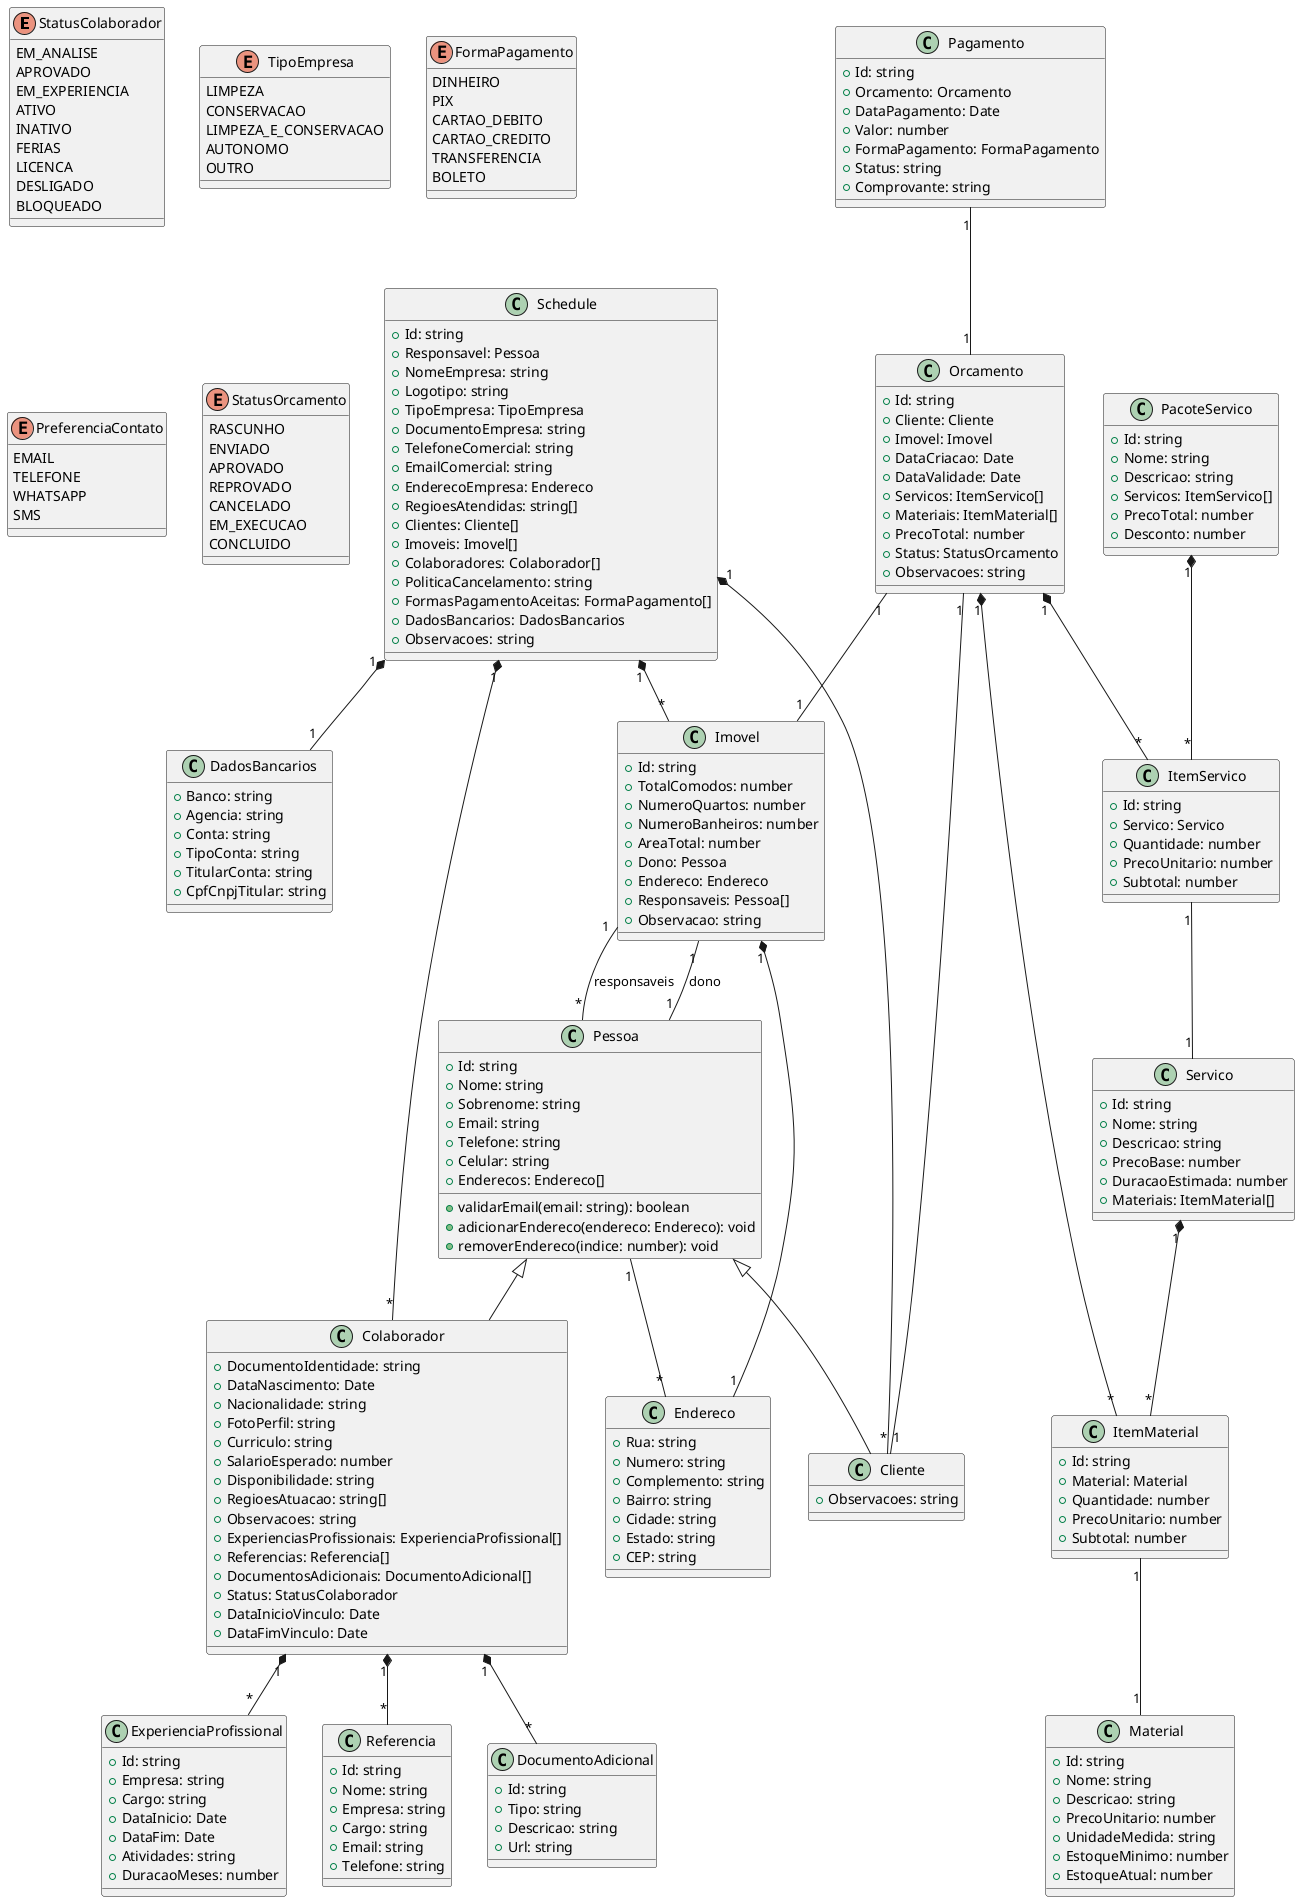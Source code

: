 @startuml

' Enums
enum StatusColaborador {
  EM_ANALISE
  APROVADO
  EM_EXPERIENCIA
  ATIVO
  INATIVO
  FERIAS
  LICENCA
  DESLIGADO
  BLOQUEADO
}

enum TipoEmpresa {
  LIMPEZA
  CONSERVACAO
  LIMPEZA_E_CONSERVACAO
  AUTONOMO
  OUTRO
}

enum FormaPagamento {
  DINHEIRO
  PIX
  CARTAO_DEBITO
  CARTAO_CREDITO
  TRANSFERENCIA
  BOLETO
}

enum PreferenciaContato {
  EMAIL
  TELEFONE
  WHATSAPP
  SMS
}

enum StatusOrcamento {
  RASCUNHO
  ENVIADO
  APROVADO
  REPROVADO
  CANCELADO
  EM_EXECUCAO
  CONCLUIDO
}

' Value Objects
class DadosBancarios {
  + Banco: string
  + Agencia: string
  + Conta: string
  + TipoConta: string
  + TitularConta: string
  + CpfCnpjTitular: string
}

class Endereco {
  + Rua: string
  + Numero: string
  + Complemento: string
  + Bairro: string
  + Cidade: string
  + Estado: string
  + CEP: string
}

' Entidades Base
class Pessoa {
  + Id: string
  + Nome: string
  + Sobrenome: string
  + Email: string
  + Telefone: string
  + Celular: string
  + Enderecos: Endereco[]
  + validarEmail(email: string): boolean
  + adicionarEndereco(endereco: Endereco): void
  + removerEndereco(indice: number): void
}

' Entidades de Negócio
class Cliente {
  + Observacoes: string
}

class Colaborador {
  + DocumentoIdentidade: string
  + DataNascimento: Date
  + Nacionalidade: string
  + FotoPerfil: string
  + Curriculo: string
  + SalarioEsperado: number
  + Disponibilidade: string
  + RegioesAtuacao: string[]
  + Observacoes: string
  + ExperienciasProfissionais: ExperienciaProfissional[]
  + Referencias: Referencia[]
  + DocumentosAdicionais: DocumentoAdicional[]
  + Status: StatusColaborador
  + DataInicioVinculo: Date
  + DataFimVinculo: Date
}

class Imovel {
  + Id: string
  + TotalComodos: number
  + NumeroQuartos: number
  + NumeroBanheiros: number
  + AreaTotal: number
  + Dono: Pessoa
  + Endereco: Endereco
  + Responsaveis: Pessoa[]
  + Observacao: string
}

class Material {
  + Id: string
  + Nome: string
  + Descricao: string
  + PrecoUnitario: number
  + UnidadeMedida: string
  + EstoqueMinimo: number
  + EstoqueAtual: number
}

class ItemMaterial {
  + Id: string
  + Material: Material
  + Quantidade: number
  + PrecoUnitario: number
  + Subtotal: number
}

class Servico {
  + Id: string
  + Nome: string
  + Descricao: string
  + PrecoBase: number
  + DuracaoEstimada: number
  + Materiais: ItemMaterial[]
}

class ItemServico {
  + Id: string
  + Servico: Servico
  + Quantidade: number
  + PrecoUnitario: number
  + Subtotal: number
}

class PacoteServico {
  + Id: string
  + Nome: string
  + Descricao: string
  + Servicos: ItemServico[]
  + PrecoTotal: number
  + Desconto: number
}

class Orcamento {
  + Id: string
  + Cliente: Cliente
  + Imovel: Imovel
  + DataCriacao: Date
  + DataValidade: Date
  + Servicos: ItemServico[]
  + Materiais: ItemMaterial[]
  + PrecoTotal: number
  + Status: StatusOrcamento
  + Observacoes: string
}

class Pagamento {
  + Id: string
  + Orcamento: Orcamento
  + DataPagamento: Date
  + Valor: number
  + FormaPagamento: FormaPagamento
  + Status: string
  + Comprovante: string
}

class Schedule {
  + Id: string
  + Responsavel: Pessoa
  + NomeEmpresa: string
  + Logotipo: string
  + TipoEmpresa: TipoEmpresa
  + DocumentoEmpresa: string
  + TelefoneComercial: string
  + EmailComercial: string
  + EnderecoEmpresa: Endereco
  + RegioesAtendidas: string[]
  + Clientes: Cliente[]
  + Imoveis: Imovel[]
  + Colaboradores: Colaborador[]
  + PoliticaCancelamento: string
  + FormasPagamentoAceitas: FormaPagamento[]
  + DadosBancarios: DadosBancarios
  + Observacoes: string
}

' Classes de Suporte para Colaborador
class ExperienciaProfissional {
  + Id: string
  + Empresa: string
  + Cargo: string
  + DataInicio: Date
  + DataFim: Date
  + Atividades: string
  + DuracaoMeses: number
}

class Referencia {
  + Id: string
  + Nome: string
  + Empresa: string
  + Cargo: string
  + Email: string
  + Telefone: string
}

class DocumentoAdicional {
  + Id: string
  + Tipo: string
  + Descricao: string
  + Url: string
}

' Relacionamentos
Pessoa <|-- Cliente
Pessoa <|-- Colaborador
Schedule "1" *-- "*" Cliente
Schedule "1" *-- "*" Imovel
Schedule "1" *-- "*" Colaborador
Schedule "1" *-- "1" DadosBancarios
Colaborador "1" *-- "*" ExperienciaProfissional
Colaborador "1" *-- "*" Referencia
Colaborador "1" *-- "*" DocumentoAdicional
Imovel "1" *-- "1" Endereco
Imovel "1" -- "1" Pessoa : dono
Imovel "1" -- "*" Pessoa : responsaveis
Pessoa "1" -- "*" Endereco
Orcamento "1" -- "1" Cliente
Orcamento "1" -- "1" Imovel
Orcamento "1" *-- "*" ItemServico
Orcamento "1" *-- "*" ItemMaterial
PacoteServico "1" *-- "*" ItemServico
ItemServico "1" -- "1" Servico
ItemMaterial "1" -- "1" Material
Servico "1" *-- "*" ItemMaterial
Pagamento "1" -- "1" Orcamento

@enduml